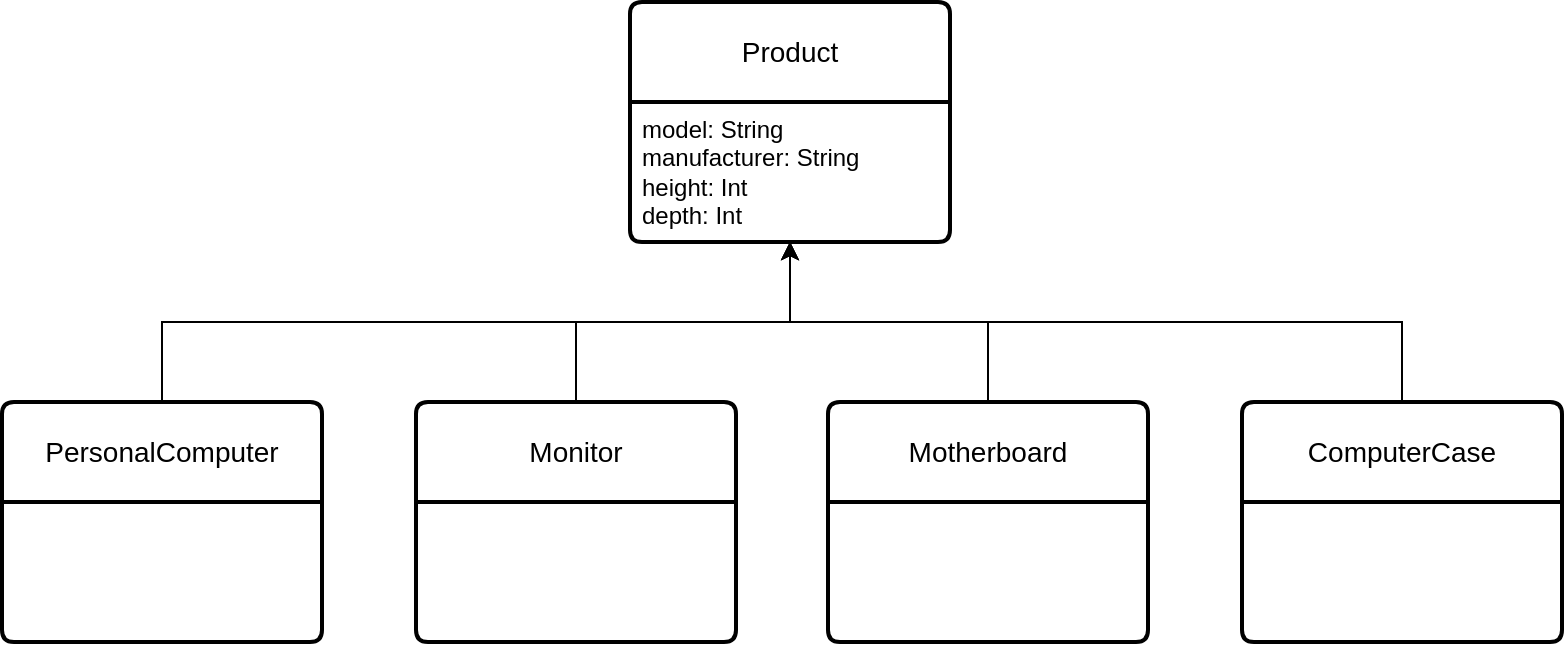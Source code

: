 <mxfile version="22.1.0" type="github">
  <diagram name="페이지-1" id="NA8AB3OvS2FSlZ8swBov">
    <mxGraphModel dx="1565" dy="883" grid="1" gridSize="10" guides="1" tooltips="1" connect="1" arrows="1" fold="1" page="1" pageScale="1" pageWidth="827" pageHeight="1169" math="0" shadow="0">
      <root>
        <mxCell id="0" />
        <mxCell id="1" parent="0" />
        <mxCell id="26T1E3DXYQmSKuZYPeMz-1" value="Product" style="swimlane;childLayout=stackLayout;horizontal=1;startSize=50;horizontalStack=0;rounded=1;fontSize=14;fontStyle=0;strokeWidth=2;resizeParent=0;resizeLast=1;shadow=0;dashed=0;align=center;arcSize=4;whiteSpace=wrap;html=1;" vertex="1" parent="1">
          <mxGeometry x="334" y="50" width="160" height="120" as="geometry" />
        </mxCell>
        <mxCell id="26T1E3DXYQmSKuZYPeMz-2" value="model: String&lt;br&gt;manufacturer: String&lt;br&gt;height: Int&lt;br&gt;depth: Int" style="align=left;strokeColor=none;fillColor=none;spacingLeft=4;fontSize=12;verticalAlign=top;resizable=0;rotatable=0;part=1;html=1;" vertex="1" parent="26T1E3DXYQmSKuZYPeMz-1">
          <mxGeometry y="50" width="160" height="70" as="geometry" />
        </mxCell>
        <mxCell id="26T1E3DXYQmSKuZYPeMz-23" style="edgeStyle=orthogonalEdgeStyle;rounded=0;orthogonalLoop=1;jettySize=auto;html=1;exitX=0.5;exitY=0;exitDx=0;exitDy=0;entryX=0.5;entryY=1;entryDx=0;entryDy=0;" edge="1" parent="1" source="26T1E3DXYQmSKuZYPeMz-3" target="26T1E3DXYQmSKuZYPeMz-2">
          <mxGeometry relative="1" as="geometry" />
        </mxCell>
        <mxCell id="26T1E3DXYQmSKuZYPeMz-3" value="PersonalComputer" style="swimlane;childLayout=stackLayout;horizontal=1;startSize=50;horizontalStack=0;rounded=1;fontSize=14;fontStyle=0;strokeWidth=2;resizeParent=0;resizeLast=1;shadow=0;dashed=0;align=center;arcSize=4;whiteSpace=wrap;html=1;" vertex="1" parent="1">
          <mxGeometry x="20" y="250" width="160" height="120" as="geometry" />
        </mxCell>
        <mxCell id="26T1E3DXYQmSKuZYPeMz-25" style="edgeStyle=orthogonalEdgeStyle;rounded=0;orthogonalLoop=1;jettySize=auto;html=1;exitX=0.5;exitY=0;exitDx=0;exitDy=0;entryX=0.5;entryY=1;entryDx=0;entryDy=0;" edge="1" parent="1" source="26T1E3DXYQmSKuZYPeMz-6" target="26T1E3DXYQmSKuZYPeMz-2">
          <mxGeometry relative="1" as="geometry" />
        </mxCell>
        <mxCell id="26T1E3DXYQmSKuZYPeMz-6" value="Monitor" style="swimlane;childLayout=stackLayout;horizontal=1;startSize=50;horizontalStack=0;rounded=1;fontSize=14;fontStyle=0;strokeWidth=2;resizeParent=0;resizeLast=1;shadow=0;dashed=0;align=center;arcSize=4;whiteSpace=wrap;html=1;" vertex="1" parent="1">
          <mxGeometry x="227" y="250" width="160" height="120" as="geometry" />
        </mxCell>
        <mxCell id="26T1E3DXYQmSKuZYPeMz-26" style="edgeStyle=orthogonalEdgeStyle;rounded=0;orthogonalLoop=1;jettySize=auto;html=1;exitX=0.5;exitY=0;exitDx=0;exitDy=0;entryX=0.5;entryY=1;entryDx=0;entryDy=0;" edge="1" parent="1" source="26T1E3DXYQmSKuZYPeMz-9" target="26T1E3DXYQmSKuZYPeMz-2">
          <mxGeometry relative="1" as="geometry" />
        </mxCell>
        <mxCell id="26T1E3DXYQmSKuZYPeMz-9" value="Motherboard" style="swimlane;childLayout=stackLayout;horizontal=1;startSize=50;horizontalStack=0;rounded=1;fontSize=14;fontStyle=0;strokeWidth=2;resizeParent=0;resizeLast=1;shadow=0;dashed=0;align=center;arcSize=4;whiteSpace=wrap;html=1;" vertex="1" parent="1">
          <mxGeometry x="433" y="250" width="160" height="120" as="geometry" />
        </mxCell>
        <mxCell id="26T1E3DXYQmSKuZYPeMz-27" style="edgeStyle=orthogonalEdgeStyle;rounded=0;orthogonalLoop=1;jettySize=auto;html=1;exitX=0.5;exitY=0;exitDx=0;exitDy=0;entryX=0.5;entryY=1;entryDx=0;entryDy=0;" edge="1" parent="1" source="26T1E3DXYQmSKuZYPeMz-18" target="26T1E3DXYQmSKuZYPeMz-2">
          <mxGeometry relative="1" as="geometry" />
        </mxCell>
        <mxCell id="26T1E3DXYQmSKuZYPeMz-18" value="ComputerCase" style="swimlane;childLayout=stackLayout;horizontal=1;startSize=50;horizontalStack=0;rounded=1;fontSize=14;fontStyle=0;strokeWidth=2;resizeParent=0;resizeLast=1;shadow=0;dashed=0;align=center;arcSize=4;whiteSpace=wrap;html=1;" vertex="1" parent="1">
          <mxGeometry x="640" y="250" width="160" height="120" as="geometry" />
        </mxCell>
      </root>
    </mxGraphModel>
  </diagram>
</mxfile>
